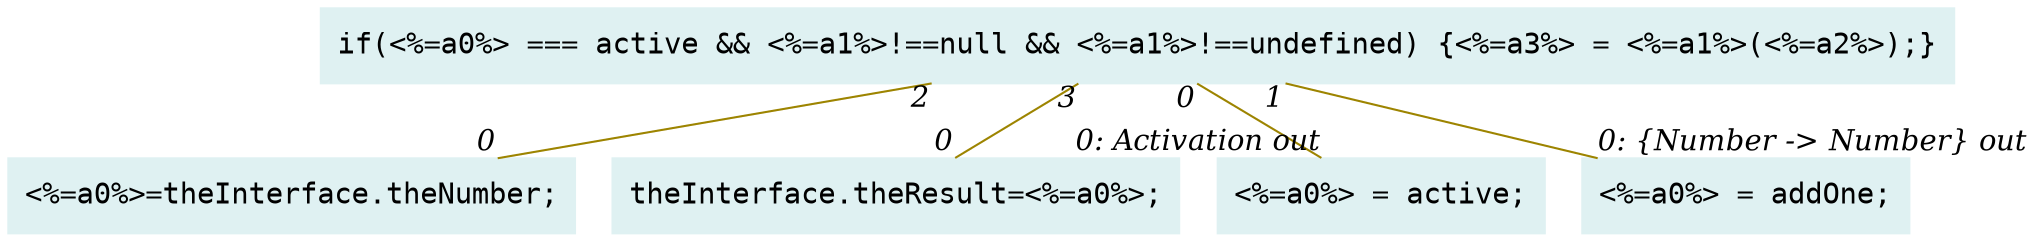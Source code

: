digraph g{node_1599 [shape="box", style="filled", color="#dff1f2", fontname="Courier", label="<%=a0%>=theInterface.theNumber;
" ]
node_1601 [shape="box", style="filled", color="#dff1f2", fontname="Courier", label="theInterface.theResult=<%=a0%>;
" ]
node_1635 [shape="box", style="filled", color="#dff1f2", fontname="Courier", label="<%=a0%> = active;
" ]
node_1638 [shape="box", style="filled", color="#dff1f2", fontname="Courier", label="<%=a0%> = addOne;
" ]
node_1640 [shape="box", style="filled", color="#dff1f2", fontname="Courier", label="if(<%=a0%> === active && <%=a1%>!==null && <%=a1%>!==undefined) {<%=a3%> = <%=a1%>(<%=a2%>);}
" ]
node_1640 -> node_1635 [dir=none, arrowHead=none, fontname="Times-Italic", arrowsize=1, color="#9d8400", label="",  headlabel="0: Activation out", taillabel="0" ]
node_1640 -> node_1638 [dir=none, arrowHead=none, fontname="Times-Italic", arrowsize=1, color="#9d8400", label="",  headlabel="0: {Number -> Number} out", taillabel="1" ]
node_1640 -> node_1599 [dir=none, arrowHead=none, fontname="Times-Italic", arrowsize=1, color="#9d8400", label="",  headlabel="0", taillabel="2" ]
node_1640 -> node_1601 [dir=none, arrowHead=none, fontname="Times-Italic", arrowsize=1, color="#9d8400", label="",  headlabel="0", taillabel="3" ]
}